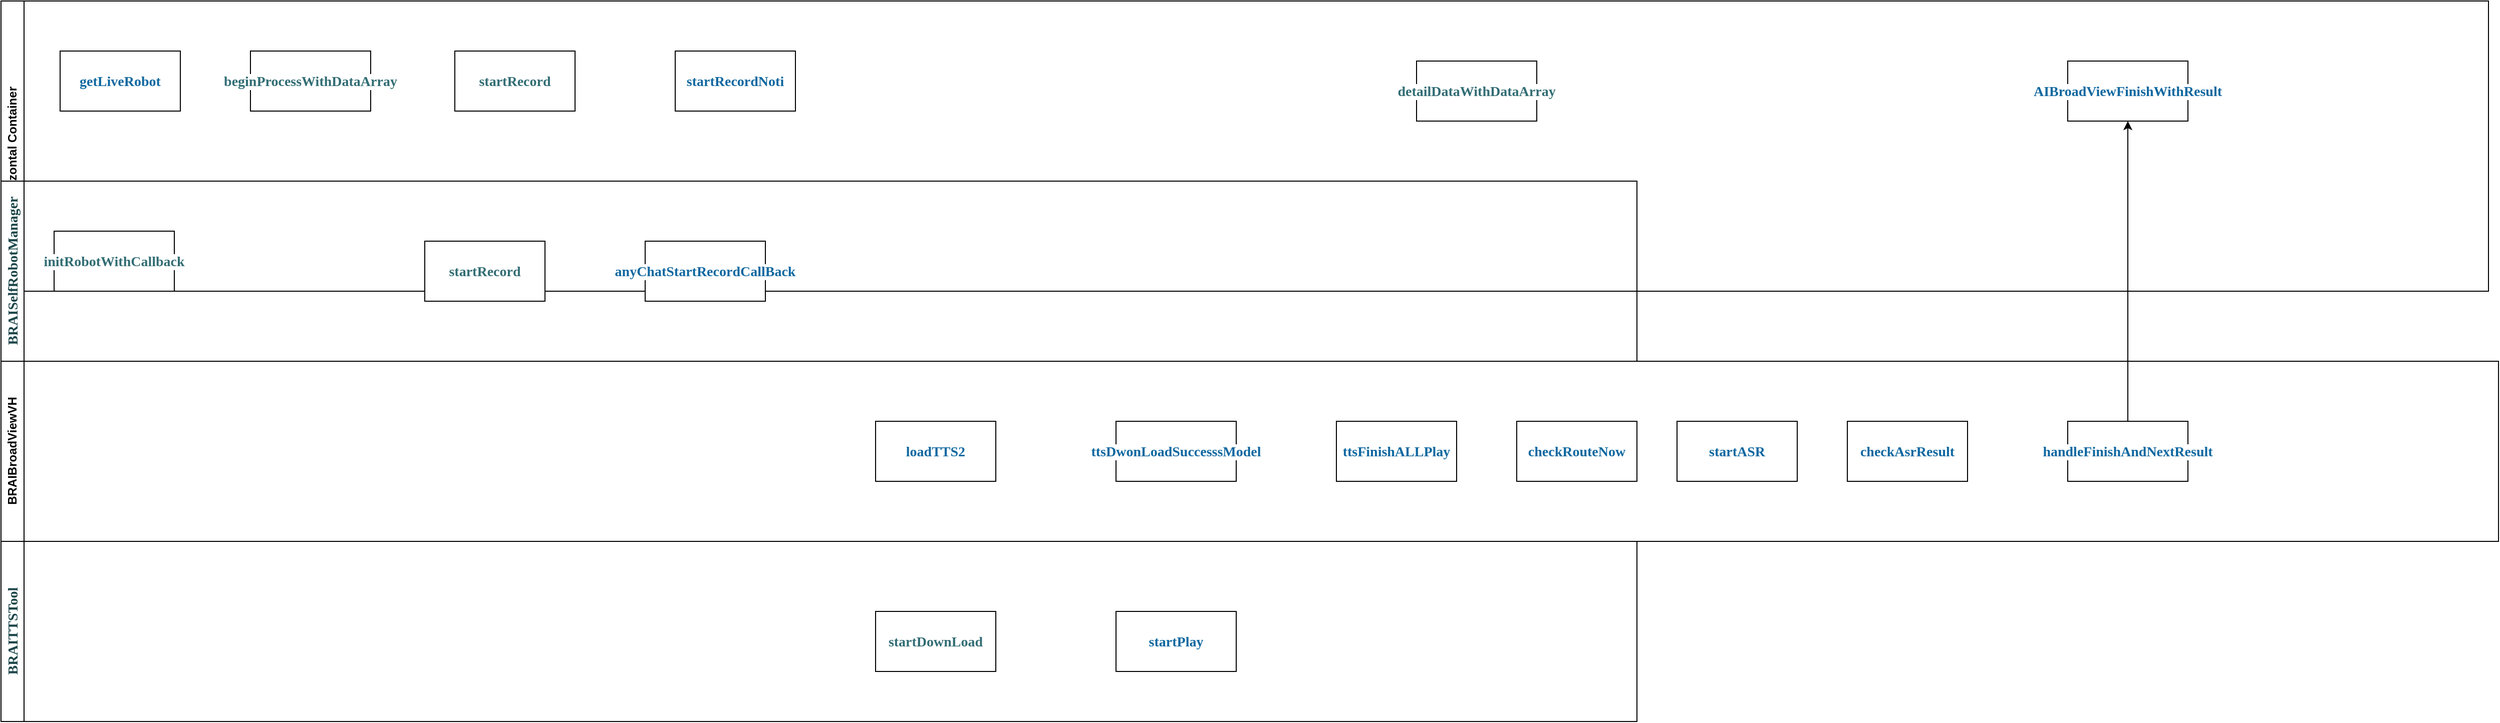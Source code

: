 <mxfile version="24.7.14">
  <diagram name="第 1 页" id="ejXDqBIMoetH6MXR90Sh">
    <mxGraphModel dx="1270" dy="677" grid="1" gridSize="10" guides="1" tooltips="1" connect="1" arrows="1" fold="1" page="1" pageScale="1" pageWidth="827" pageHeight="1169" math="0" shadow="0">
      <root>
        <mxCell id="0" />
        <mxCell id="1" parent="0" />
        <mxCell id="VWa7LxIpOlF0HXt5NG7T-1" value="Horizontal Container" style="swimlane;horizontal=0;whiteSpace=wrap;html=1;" parent="1" vertex="1">
          <mxGeometry x="147" y="150" width="2483" height="290" as="geometry" />
        </mxCell>
        <mxCell id="VWa7LxIpOlF0HXt5NG7T-21" value="&lt;p style=&quot;margin: 0px; font-variant-numeric: normal; font-variant-east-asian: normal; font-variant-alternates: normal; font-size-adjust: none; font-kerning: auto; font-optical-sizing: auto; font-feature-settings: normal; font-variation-settings: normal; font-variant-position: normal; font-stretch: normal; font-size: 14px; line-height: normal; font-family: Menlo; color: rgb(15, 104, 160); background-color: rgb(255, 255, 255); text-align: start;&quot; class=&quot;p1&quot;&gt;&lt;b&gt;AIBroadViewFinishWithResult&lt;/b&gt;&lt;/p&gt;" style="rounded=0;whiteSpace=wrap;html=1;" parent="VWa7LxIpOlF0HXt5NG7T-1" vertex="1">
          <mxGeometry x="2063" y="60" width="120" height="60" as="geometry" />
        </mxCell>
        <mxCell id="VWa7LxIpOlF0HXt5NG7T-4" value="&lt;p style=&quot;margin: 0px; font-variant-numeric: normal; font-variant-east-asian: normal; font-variant-alternates: normal; font-size-adjust: none; font-kerning: auto; font-optical-sizing: auto; font-feature-settings: normal; font-variation-settings: normal; font-variant-position: normal; font-stretch: normal; font-size: 14px; line-height: normal; font-family: Menlo; color: rgb(15, 104, 160); background-color: rgb(255, 255, 255); text-align: start;&quot; class=&quot;p1&quot;&gt;&lt;b&gt;getLiveRobot&lt;/b&gt;&lt;/p&gt;" style="rounded=0;whiteSpace=wrap;html=1;" parent="VWa7LxIpOlF0HXt5NG7T-1" vertex="1">
          <mxGeometry x="59" y="50" width="120" height="60" as="geometry" />
        </mxCell>
        <mxCell id="VWa7LxIpOlF0HXt5NG7T-6" value="&lt;p style=&quot;margin: 0px; font-variant-numeric: normal; font-variant-east-asian: normal; font-variant-alternates: normal; font-size-adjust: none; font-kerning: auto; font-optical-sizing: auto; font-feature-settings: normal; font-variation-settings: normal; font-variant-position: normal; font-stretch: normal; font-size: 14px; line-height: normal; font-family: Menlo; color: rgb(50, 109, 116); background-color: rgb(255, 255, 255); text-align: start;&quot; class=&quot;p1&quot;&gt;&lt;b&gt;beginProcessWithDataArray&lt;/b&gt;&lt;/p&gt;" style="rounded=0;whiteSpace=wrap;html=1;" parent="VWa7LxIpOlF0HXt5NG7T-1" vertex="1">
          <mxGeometry x="249" y="50" width="120" height="60" as="geometry" />
        </mxCell>
        <mxCell id="VWa7LxIpOlF0HXt5NG7T-5" value="&lt;p style=&quot;margin: 0px; font-variant-numeric: normal; font-variant-east-asian: normal; font-variant-alternates: normal; font-size-adjust: none; font-kerning: auto; font-optical-sizing: auto; font-feature-settings: normal; font-variation-settings: normal; font-variant-position: normal; font-stretch: normal; font-size: 14px; line-height: normal; font-family: Menlo; color: rgb(50, 109, 116); background-color: rgb(255, 255, 255); text-align: start;&quot; class=&quot;p1&quot;&gt;&lt;b&gt;initRobotWithCallback&lt;/b&gt;&lt;/p&gt;" style="rounded=0;whiteSpace=wrap;html=1;" parent="VWa7LxIpOlF0HXt5NG7T-1" vertex="1">
          <mxGeometry x="53" y="230" width="120" height="60" as="geometry" />
        </mxCell>
        <mxCell id="VWa7LxIpOlF0HXt5NG7T-23" value="&lt;p style=&quot;margin: 0px; font-variant-numeric: normal; font-variant-east-asian: normal; font-variant-alternates: normal; font-size-adjust: none; font-kerning: auto; font-optical-sizing: auto; font-feature-settings: normal; font-variation-settings: normal; font-variant-position: normal; font-stretch: normal; font-size: 14px; line-height: normal; font-family: Menlo; color: rgb(50, 109, 116); background-color: rgb(255, 255, 255); text-align: start;&quot; class=&quot;p1&quot;&gt;&lt;b&gt;detailDataWithDataArray&lt;/b&gt;&lt;/p&gt;" style="rounded=0;whiteSpace=wrap;html=1;" parent="VWa7LxIpOlF0HXt5NG7T-1" vertex="1">
          <mxGeometry x="1413" y="60" width="120" height="60" as="geometry" />
        </mxCell>
        <mxCell id="VWa7LxIpOlF0HXt5NG7T-2" value="&lt;p style=&quot;margin: 0px; font-variant-numeric: normal; font-variant-east-asian: normal; font-variant-alternates: normal; font-size-adjust: none; font-kerning: auto; font-optical-sizing: auto; font-feature-settings: normal; font-variation-settings: normal; font-variant-position: normal; font-weight: 400; font-stretch: normal; font-size: 14px; line-height: normal; font-family: Menlo; color: rgb(28, 70, 74); background-color: rgb(255, 255, 255); text-align: start;&quot; class=&quot;p1&quot;&gt;&lt;b&gt;BRAISelfRobotManager&lt;/b&gt;&lt;/p&gt;" style="swimlane;horizontal=0;whiteSpace=wrap;html=1;" parent="1" vertex="1">
          <mxGeometry x="147" y="330" width="1633" height="180" as="geometry" />
        </mxCell>
        <mxCell id="VWa7LxIpOlF0HXt5NG7T-7" value="&lt;p style=&quot;margin: 0px; font-variant-numeric: normal; font-variant-east-asian: normal; font-variant-alternates: normal; font-size-adjust: none; font-kerning: auto; font-optical-sizing: auto; font-feature-settings: normal; font-variation-settings: normal; font-variant-position: normal; font-stretch: normal; font-size: 14px; line-height: normal; font-family: Menlo; color: rgb(50, 109, 116); background-color: rgb(255, 255, 255); text-align: start;&quot; class=&quot;p1&quot;&gt;&lt;b&gt;startRecord&lt;/b&gt;&lt;/p&gt;" style="rounded=0;whiteSpace=wrap;html=1;" parent="VWa7LxIpOlF0HXt5NG7T-2" vertex="1">
          <mxGeometry x="453" y="-130" width="120" height="60" as="geometry" />
        </mxCell>
        <mxCell id="VWa7LxIpOlF0HXt5NG7T-10" value="&lt;p style=&quot;margin: 0px; font-variant-numeric: normal; font-variant-east-asian: normal; font-variant-alternates: normal; font-size-adjust: none; font-kerning: auto; font-optical-sizing: auto; font-feature-settings: normal; font-variation-settings: normal; font-variant-position: normal; font-stretch: normal; font-size: 14px; line-height: normal; font-family: Menlo; color: rgb(15, 104, 160); background-color: rgb(255, 255, 255); text-align: start;&quot; class=&quot;p1&quot;&gt;&lt;b&gt;startRecordNoti&lt;/b&gt;&lt;/p&gt;" style="rounded=0;whiteSpace=wrap;html=1;" parent="VWa7LxIpOlF0HXt5NG7T-2" vertex="1">
          <mxGeometry x="673" y="-130" width="120" height="60" as="geometry" />
        </mxCell>
        <mxCell id="VWa7LxIpOlF0HXt5NG7T-8" value="&lt;p style=&quot;margin: 0px; font-variant-numeric: normal; font-variant-east-asian: normal; font-variant-alternates: normal; font-size-adjust: none; font-kerning: auto; font-optical-sizing: auto; font-feature-settings: normal; font-variation-settings: normal; font-variant-position: normal; font-stretch: normal; font-size: 14px; line-height: normal; font-family: Menlo; color: rgb(50, 109, 116); background-color: rgb(255, 255, 255); text-align: start;&quot; class=&quot;p1&quot;&gt;&lt;b&gt;startRecord&lt;/b&gt;&lt;/p&gt;" style="rounded=0;whiteSpace=wrap;html=1;" parent="VWa7LxIpOlF0HXt5NG7T-2" vertex="1">
          <mxGeometry x="423" y="60" width="120" height="60" as="geometry" />
        </mxCell>
        <mxCell id="VWa7LxIpOlF0HXt5NG7T-9" value="&lt;p style=&quot;margin: 0px; font-variant-numeric: normal; font-variant-east-asian: normal; font-variant-alternates: normal; font-size-adjust: none; font-kerning: auto; font-optical-sizing: auto; font-feature-settings: normal; font-variation-settings: normal; font-variant-position: normal; font-stretch: normal; font-size: 14px; line-height: normal; font-family: Menlo; color: rgb(15, 104, 160); background-color: rgb(255, 255, 255); text-align: start;&quot; class=&quot;p1&quot;&gt;&lt;b&gt;anyChatStartRecordCallBack&lt;/b&gt;&lt;/p&gt;" style="rounded=0;whiteSpace=wrap;html=1;" parent="VWa7LxIpOlF0HXt5NG7T-2" vertex="1">
          <mxGeometry x="643" y="60" width="120" height="60" as="geometry" />
        </mxCell>
        <mxCell id="VWa7LxIpOlF0HXt5NG7T-3" value="BRAIBroadViewVH" style="swimlane;horizontal=0;whiteSpace=wrap;html=1;" parent="1" vertex="1">
          <mxGeometry x="147" y="510" width="2493" height="180" as="geometry" />
        </mxCell>
        <mxCell id="VWa7LxIpOlF0HXt5NG7T-11" value="&lt;p style=&quot;margin: 0px; font-variant-numeric: normal; font-variant-east-asian: normal; font-variant-alternates: normal; font-size-adjust: none; font-kerning: auto; font-optical-sizing: auto; font-feature-settings: normal; font-variation-settings: normal; font-variant-position: normal; font-stretch: normal; font-size: 14px; line-height: normal; font-family: Menlo; color: rgb(15, 104, 160); background-color: rgb(255, 255, 255); text-align: start;&quot; class=&quot;p1&quot;&gt;&lt;b&gt;loadTTS2&lt;/b&gt;&lt;/p&gt;" style="rounded=0;whiteSpace=wrap;html=1;" parent="VWa7LxIpOlF0HXt5NG7T-3" vertex="1">
          <mxGeometry x="873" y="60" width="120" height="60" as="geometry" />
        </mxCell>
        <mxCell id="VWa7LxIpOlF0HXt5NG7T-14" value="&lt;p style=&quot;margin: 0px; font-variant-numeric: normal; font-variant-east-asian: normal; font-variant-alternates: normal; font-size-adjust: none; font-kerning: auto; font-optical-sizing: auto; font-feature-settings: normal; font-variation-settings: normal; font-variant-position: normal; font-stretch: normal; font-size: 14px; line-height: normal; font-family: Menlo; color: rgb(15, 104, 160); background-color: rgb(255, 255, 255); text-align: start;&quot; class=&quot;p1&quot;&gt;&lt;b&gt;ttsDwonLoadSuccesssModel&lt;/b&gt;&lt;/p&gt;" style="rounded=0;whiteSpace=wrap;html=1;" parent="VWa7LxIpOlF0HXt5NG7T-3" vertex="1">
          <mxGeometry x="1113" y="60" width="120" height="60" as="geometry" />
        </mxCell>
        <mxCell id="VWa7LxIpOlF0HXt5NG7T-16" value="&lt;p style=&quot;margin: 0px; font-variant-numeric: normal; font-variant-east-asian: normal; font-variant-alternates: normal; font-size-adjust: none; font-kerning: auto; font-optical-sizing: auto; font-feature-settings: normal; font-variation-settings: normal; font-variant-position: normal; font-stretch: normal; font-size: 14px; line-height: normal; font-family: Menlo; color: rgb(15, 104, 160); background-color: rgb(255, 255, 255); text-align: start;&quot; class=&quot;p1&quot;&gt;&lt;b&gt;ttsFinishALLPlay&lt;/b&gt;&lt;/p&gt;" style="rounded=0;whiteSpace=wrap;html=1;" parent="VWa7LxIpOlF0HXt5NG7T-3" vertex="1">
          <mxGeometry x="1333" y="60" width="120" height="60" as="geometry" />
        </mxCell>
        <mxCell id="VWa7LxIpOlF0HXt5NG7T-17" value="&lt;p style=&quot;margin: 0px; font-variant-numeric: normal; font-variant-east-asian: normal; font-variant-alternates: normal; font-size-adjust: none; font-kerning: auto; font-optical-sizing: auto; font-feature-settings: normal; font-variation-settings: normal; font-variant-position: normal; font-stretch: normal; font-size: 14px; line-height: normal; font-family: Menlo; color: rgb(15, 104, 160); background-color: rgb(255, 255, 255); text-align: start;&quot; class=&quot;p1&quot;&gt;&lt;b&gt;checkRouteNow&lt;/b&gt;&lt;/p&gt;" style="rounded=0;whiteSpace=wrap;html=1;" parent="VWa7LxIpOlF0HXt5NG7T-3" vertex="1">
          <mxGeometry x="1513" y="60" width="120" height="60" as="geometry" />
        </mxCell>
        <mxCell id="VWa7LxIpOlF0HXt5NG7T-18" value="&lt;p style=&quot;margin: 0px; font-variant-numeric: normal; font-variant-east-asian: normal; font-variant-alternates: normal; font-size-adjust: none; font-kerning: auto; font-optical-sizing: auto; font-feature-settings: normal; font-variation-settings: normal; font-variant-position: normal; font-stretch: normal; font-size: 14px; line-height: normal; font-family: Menlo; color: rgb(15, 104, 160); background-color: rgb(255, 255, 255); text-align: start;&quot; class=&quot;p1&quot;&gt;&lt;b&gt;startASR&lt;/b&gt;&lt;/p&gt;" style="rounded=0;whiteSpace=wrap;html=1;" parent="VWa7LxIpOlF0HXt5NG7T-3" vertex="1">
          <mxGeometry x="1673" y="60" width="120" height="60" as="geometry" />
        </mxCell>
        <mxCell id="VWa7LxIpOlF0HXt5NG7T-19" value="&lt;p style=&quot;margin: 0px; font-variant-numeric: normal; font-variant-east-asian: normal; font-variant-alternates: normal; font-size-adjust: none; font-kerning: auto; font-optical-sizing: auto; font-feature-settings: normal; font-variation-settings: normal; font-variant-position: normal; font-stretch: normal; font-size: 14px; line-height: normal; font-family: Menlo; color: rgb(15, 104, 160); background-color: rgb(255, 255, 255); text-align: start;&quot; class=&quot;p1&quot;&gt;&lt;b&gt;checkAsrResult&lt;/b&gt;&lt;/p&gt;" style="rounded=0;whiteSpace=wrap;html=1;" parent="VWa7LxIpOlF0HXt5NG7T-3" vertex="1">
          <mxGeometry x="1843" y="60" width="120" height="60" as="geometry" />
        </mxCell>
        <mxCell id="VWa7LxIpOlF0HXt5NG7T-20" value="&lt;p style=&quot;margin: 0px; font-variant-numeric: normal; font-variant-east-asian: normal; font-variant-alternates: normal; font-size-adjust: none; font-kerning: auto; font-optical-sizing: auto; font-feature-settings: normal; font-variation-settings: normal; font-variant-position: normal; font-stretch: normal; font-size: 14px; line-height: normal; font-family: Menlo; color: rgb(15, 104, 160); background-color: rgb(255, 255, 255); text-align: start;&quot; class=&quot;p1&quot;&gt;&lt;b&gt;handleFinishAndNextResult&lt;/b&gt;&lt;/p&gt;" style="rounded=0;whiteSpace=wrap;html=1;" parent="VWa7LxIpOlF0HXt5NG7T-3" vertex="1">
          <mxGeometry x="2063" y="60" width="120" height="60" as="geometry" />
        </mxCell>
        <mxCell id="VWa7LxIpOlF0HXt5NG7T-12" value="&lt;p style=&quot;margin: 0px; font-variant-numeric: normal; font-variant-east-asian: normal; font-variant-alternates: normal; font-size-adjust: none; font-kerning: auto; font-optical-sizing: auto; font-feature-settings: normal; font-variation-settings: normal; font-variant-position: normal; font-weight: 400; font-stretch: normal; font-size: 14px; line-height: normal; font-family: Menlo; color: rgb(28, 70, 74); background-color: rgb(255, 255, 255); text-align: start;&quot; class=&quot;p1&quot;&gt;&lt;b&gt;BRAITTSTool&lt;/b&gt;&lt;/p&gt;" style="swimlane;horizontal=0;whiteSpace=wrap;html=1;" parent="1" vertex="1">
          <mxGeometry x="147" y="690" width="1633" height="180" as="geometry" />
        </mxCell>
        <mxCell id="VWa7LxIpOlF0HXt5NG7T-13" value="&lt;p style=&quot;margin: 0px; font-variant-numeric: normal; font-variant-east-asian: normal; font-variant-alternates: normal; font-size-adjust: none; font-kerning: auto; font-optical-sizing: auto; font-feature-settings: normal; font-variation-settings: normal; font-variant-position: normal; font-stretch: normal; font-size: 14px; line-height: normal; font-family: Menlo; color: rgb(50, 109, 116); background-color: rgb(255, 255, 255); text-align: start;&quot; class=&quot;p1&quot;&gt;&lt;b&gt;startDownLoad&lt;/b&gt;&lt;/p&gt;" style="rounded=0;whiteSpace=wrap;html=1;" parent="VWa7LxIpOlF0HXt5NG7T-12" vertex="1">
          <mxGeometry x="873" y="70" width="120" height="60" as="geometry" />
        </mxCell>
        <mxCell id="VWa7LxIpOlF0HXt5NG7T-15" value="&lt;p style=&quot;margin: 0px; font-variant-numeric: normal; font-variant-east-asian: normal; font-variant-alternates: normal; font-size-adjust: none; font-kerning: auto; font-optical-sizing: auto; font-feature-settings: normal; font-variation-settings: normal; font-variant-position: normal; font-stretch: normal; font-size: 14px; line-height: normal; font-family: Menlo; color: rgb(15, 104, 160); background-color: rgb(255, 255, 255); text-align: start;&quot; class=&quot;p1&quot;&gt;&lt;b&gt;startPlay&lt;/b&gt;&lt;/p&gt;" style="rounded=0;whiteSpace=wrap;html=1;" parent="VWa7LxIpOlF0HXt5NG7T-12" vertex="1">
          <mxGeometry x="1113" y="70" width="120" height="60" as="geometry" />
        </mxCell>
        <mxCell id="VWa7LxIpOlF0HXt5NG7T-22" style="edgeStyle=orthogonalEdgeStyle;rounded=0;orthogonalLoop=1;jettySize=auto;html=1;entryX=0.5;entryY=1;entryDx=0;entryDy=0;" parent="1" source="VWa7LxIpOlF0HXt5NG7T-20" target="VWa7LxIpOlF0HXt5NG7T-21" edge="1">
          <mxGeometry relative="1" as="geometry" />
        </mxCell>
      </root>
    </mxGraphModel>
  </diagram>
</mxfile>

